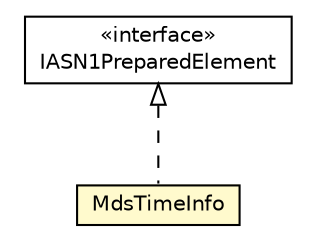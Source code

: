 #!/usr/local/bin/dot
#
# Class diagram 
# Generated by UMLGraph version R5_6-24-gf6e263 (http://www.umlgraph.org/)
#

digraph G {
	edge [fontname="Helvetica",fontsize=10,labelfontname="Helvetica",labelfontsize=10];
	node [fontname="Helvetica",fontsize=10,shape=plaintext];
	nodesep=0.25;
	ranksep=0.5;
	// org.universAAL.lddi.lib.ieeex73std.org.bn.coders.IASN1PreparedElement
	c5592129 [label=<<table title="org.universAAL.lddi.lib.ieeex73std.org.bn.coders.IASN1PreparedElement" border="0" cellborder="1" cellspacing="0" cellpadding="2" port="p" href="../../org/bn/coders/IASN1PreparedElement.html">
		<tr><td><table border="0" cellspacing="0" cellpadding="1">
<tr><td align="center" balign="center"> &#171;interface&#187; </td></tr>
<tr><td align="center" balign="center"> IASN1PreparedElement </td></tr>
		</table></td></tr>
		</table>>, URL="../../org/bn/coders/IASN1PreparedElement.html", fontname="Helvetica", fontcolor="black", fontsize=10.0];
	// org.universAAL.lddi.lib.ieeex73std.x73.p20601.MdsTimeInfo
	c5592265 [label=<<table title="org.universAAL.lddi.lib.ieeex73std.x73.p20601.MdsTimeInfo" border="0" cellborder="1" cellspacing="0" cellpadding="2" port="p" bgcolor="lemonChiffon" href="./MdsTimeInfo.html">
		<tr><td><table border="0" cellspacing="0" cellpadding="1">
<tr><td align="center" balign="center"> MdsTimeInfo </td></tr>
		</table></td></tr>
		</table>>, URL="./MdsTimeInfo.html", fontname="Helvetica", fontcolor="black", fontsize=10.0];
	//org.universAAL.lddi.lib.ieeex73std.x73.p20601.MdsTimeInfo implements org.universAAL.lddi.lib.ieeex73std.org.bn.coders.IASN1PreparedElement
	c5592129:p -> c5592265:p [dir=back,arrowtail=empty,style=dashed];
}

